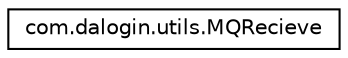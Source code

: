 digraph "Graphical Class Hierarchy"
{
  edge [fontname="Helvetica",fontsize="10",labelfontname="Helvetica",labelfontsize="10"];
  node [fontname="Helvetica",fontsize="10",shape=record];
  rankdir="LR";
  Node0 [label="com.dalogin.utils.MQRecieve",height=0.2,width=0.4,color="black", fillcolor="white", style="filled",URL="$classcom_1_1dalogin_1_1utils_1_1_m_q_recieve.html"];
}
